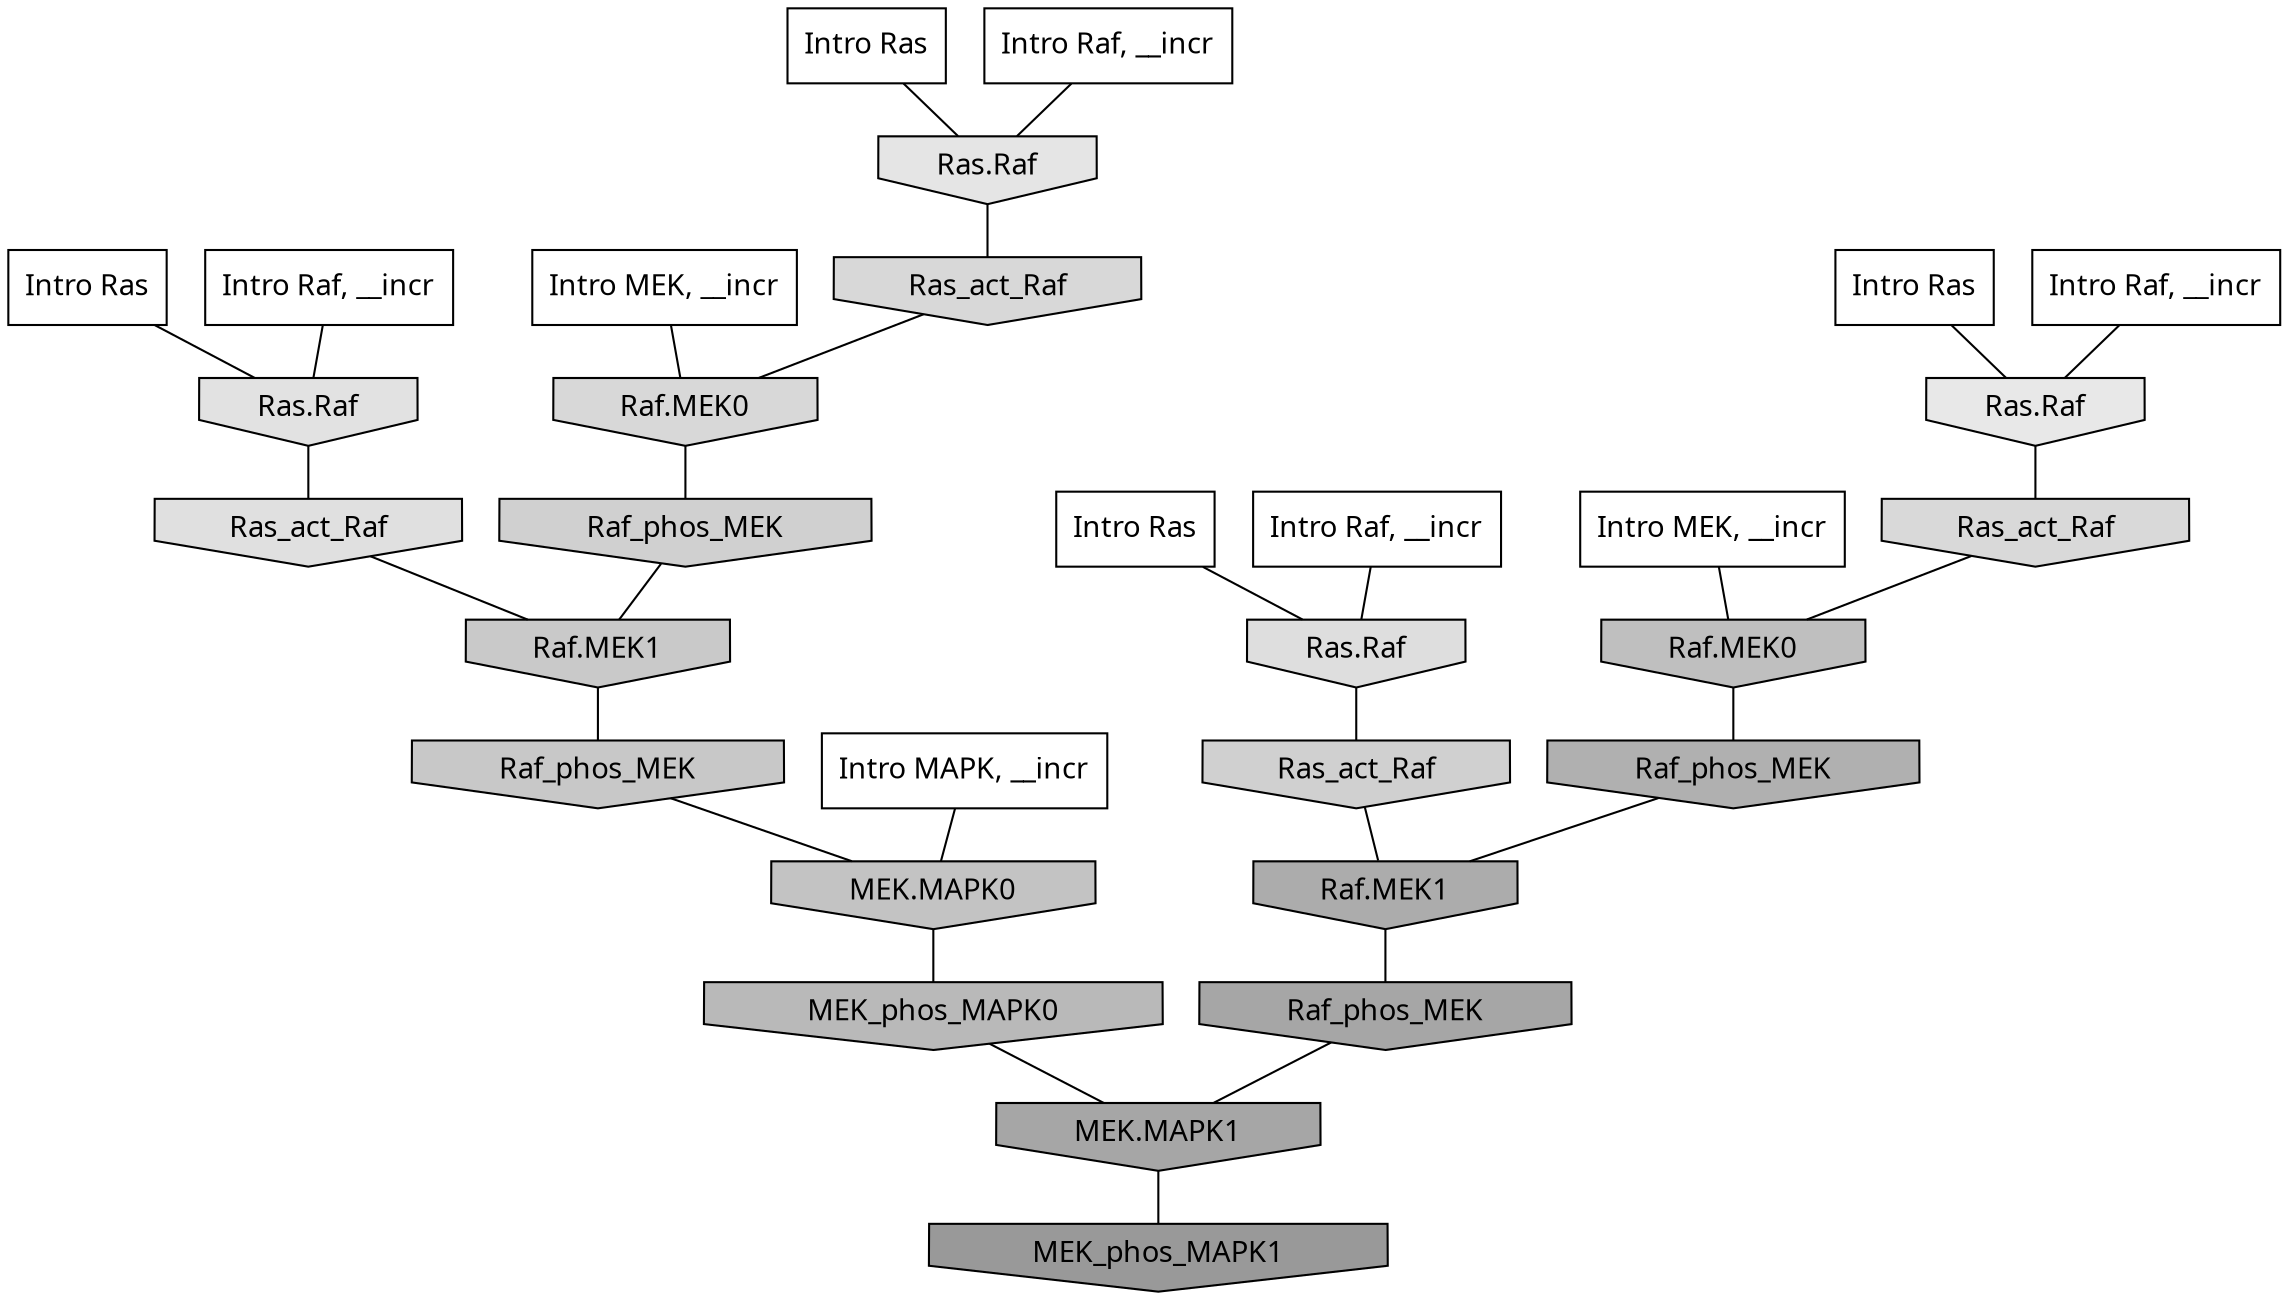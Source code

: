 digraph G{
  rankdir="TB";
  ranksep=0.30;
  node [fontname="CMU Serif"];
  edge [fontname="CMU Serif"];
  
  3 [label="Intro Ras", shape=rectangle, style=filled, fillcolor="0.000 0.000 1.000"]
  
  10 [label="Intro Ras", shape=rectangle, style=filled, fillcolor="0.000 0.000 1.000"]
  
  43 [label="Intro Ras", shape=rectangle, style=filled, fillcolor="0.000 0.000 1.000"]
  
  51 [label="Intro Ras", shape=rectangle, style=filled, fillcolor="0.000 0.000 1.000"]
  
  166 [label="Intro Raf, __incr", shape=rectangle, style=filled, fillcolor="0.000 0.000 1.000"]
  
  600 [label="Intro Raf, __incr", shape=rectangle, style=filled, fillcolor="0.000 0.000 1.000"]
  
  748 [label="Intro Raf, __incr", shape=rectangle, style=filled, fillcolor="0.000 0.000 1.000"]
  
  884 [label="Intro Raf, __incr", shape=rectangle, style=filled, fillcolor="0.000 0.000 1.000"]
  
  1572 [label="Intro MEK, __incr", shape=rectangle, style=filled, fillcolor="0.000 0.000 1.000"]
  
  2018 [label="Intro MEK, __incr", shape=rectangle, style=filled, fillcolor="0.000 0.000 1.000"]
  
  2407 [label="Intro MAPK, __incr", shape=rectangle, style=filled, fillcolor="0.000 0.000 1.000"]
  
  4450 [label="Ras.Raf", shape=invhouse, style=filled, fillcolor="0.000 0.000 0.909"]
  
  4655 [label="Ras.Raf", shape=invhouse, style=filled, fillcolor="0.000 0.000 0.897"]
  
  4907 [label="Ras.Raf", shape=invhouse, style=filled, fillcolor="0.000 0.000 0.884"]
  
  5018 [label="Ras_act_Raf", shape=invhouse, style=filled, fillcolor="0.000 0.000 0.878"]
  
  5204 [label="Ras.Raf", shape=invhouse, style=filled, fillcolor="0.000 0.000 0.868"]
  
  5596 [label="Ras_act_Raf", shape=invhouse, style=filled, fillcolor="0.000 0.000 0.848"]
  
  5640 [label="Ras_act_Raf", shape=invhouse, style=filled, fillcolor="0.000 0.000 0.847"]
  
  5644 [label="Raf.MEK0", shape=invhouse, style=filled, fillcolor="0.000 0.000 0.847"]
  
  6428 [label="Ras_act_Raf", shape=invhouse, style=filled, fillcolor="0.000 0.000 0.814"]
  
  6438 [label="Raf_phos_MEK", shape=invhouse, style=filled, fillcolor="0.000 0.000 0.813"]
  
  7296 [label="Raf.MEK1", shape=invhouse, style=filled, fillcolor="0.000 0.000 0.787"]
  
  7480 [label="Raf_phos_MEK", shape=invhouse, style=filled, fillcolor="0.000 0.000 0.782"]
  
  8144 [label="MEK.MAPK0", shape=invhouse, style=filled, fillcolor="0.000 0.000 0.764"]
  
  8735 [label="Raf.MEK0", shape=invhouse, style=filled, fillcolor="0.000 0.000 0.749"]
  
  9818 [label="MEK_phos_MAPK0", shape=invhouse, style=filled, fillcolor="0.000 0.000 0.726"]
  
  11929 [label="Raf_phos_MEK", shape=invhouse, style=filled, fillcolor="0.000 0.000 0.689"]
  
  13171 [label="Raf.MEK1", shape=invhouse, style=filled, fillcolor="0.000 0.000 0.672"]
  
  15028 [label="Raf_phos_MEK", shape=invhouse, style=filled, fillcolor="0.000 0.000 0.649"]
  
  15034 [label="MEK.MAPK1", shape=invhouse, style=filled, fillcolor="0.000 0.000 0.649"]
  
  17456 [label="MEK_phos_MAPK1", shape=invhouse, style=filled, fillcolor="0.000 0.000 0.600"]
  
  
  15034 -> 17456 [dir=none, color="0.000 0.000 0.000"] 
  15028 -> 15034 [dir=none, color="0.000 0.000 0.000"] 
  13171 -> 15028 [dir=none, color="0.000 0.000 0.000"] 
  11929 -> 13171 [dir=none, color="0.000 0.000 0.000"] 
  9818 -> 15034 [dir=none, color="0.000 0.000 0.000"] 
  8735 -> 11929 [dir=none, color="0.000 0.000 0.000"] 
  8144 -> 9818 [dir=none, color="0.000 0.000 0.000"] 
  7480 -> 8144 [dir=none, color="0.000 0.000 0.000"] 
  7296 -> 7480 [dir=none, color="0.000 0.000 0.000"] 
  6438 -> 7296 [dir=none, color="0.000 0.000 0.000"] 
  6428 -> 13171 [dir=none, color="0.000 0.000 0.000"] 
  5644 -> 6438 [dir=none, color="0.000 0.000 0.000"] 
  5640 -> 5644 [dir=none, color="0.000 0.000 0.000"] 
  5596 -> 8735 [dir=none, color="0.000 0.000 0.000"] 
  5204 -> 6428 [dir=none, color="0.000 0.000 0.000"] 
  5018 -> 7296 [dir=none, color="0.000 0.000 0.000"] 
  4907 -> 5018 [dir=none, color="0.000 0.000 0.000"] 
  4655 -> 5640 [dir=none, color="0.000 0.000 0.000"] 
  4450 -> 5596 [dir=none, color="0.000 0.000 0.000"] 
  2407 -> 8144 [dir=none, color="0.000 0.000 0.000"] 
  2018 -> 8735 [dir=none, color="0.000 0.000 0.000"] 
  1572 -> 5644 [dir=none, color="0.000 0.000 0.000"] 
  884 -> 4450 [dir=none, color="0.000 0.000 0.000"] 
  748 -> 4655 [dir=none, color="0.000 0.000 0.000"] 
  600 -> 4907 [dir=none, color="0.000 0.000 0.000"] 
  166 -> 5204 [dir=none, color="0.000 0.000 0.000"] 
  51 -> 4655 [dir=none, color="0.000 0.000 0.000"] 
  43 -> 5204 [dir=none, color="0.000 0.000 0.000"] 
  10 -> 4450 [dir=none, color="0.000 0.000 0.000"] 
  3 -> 4907 [dir=none, color="0.000 0.000 0.000"] 
  
  }

